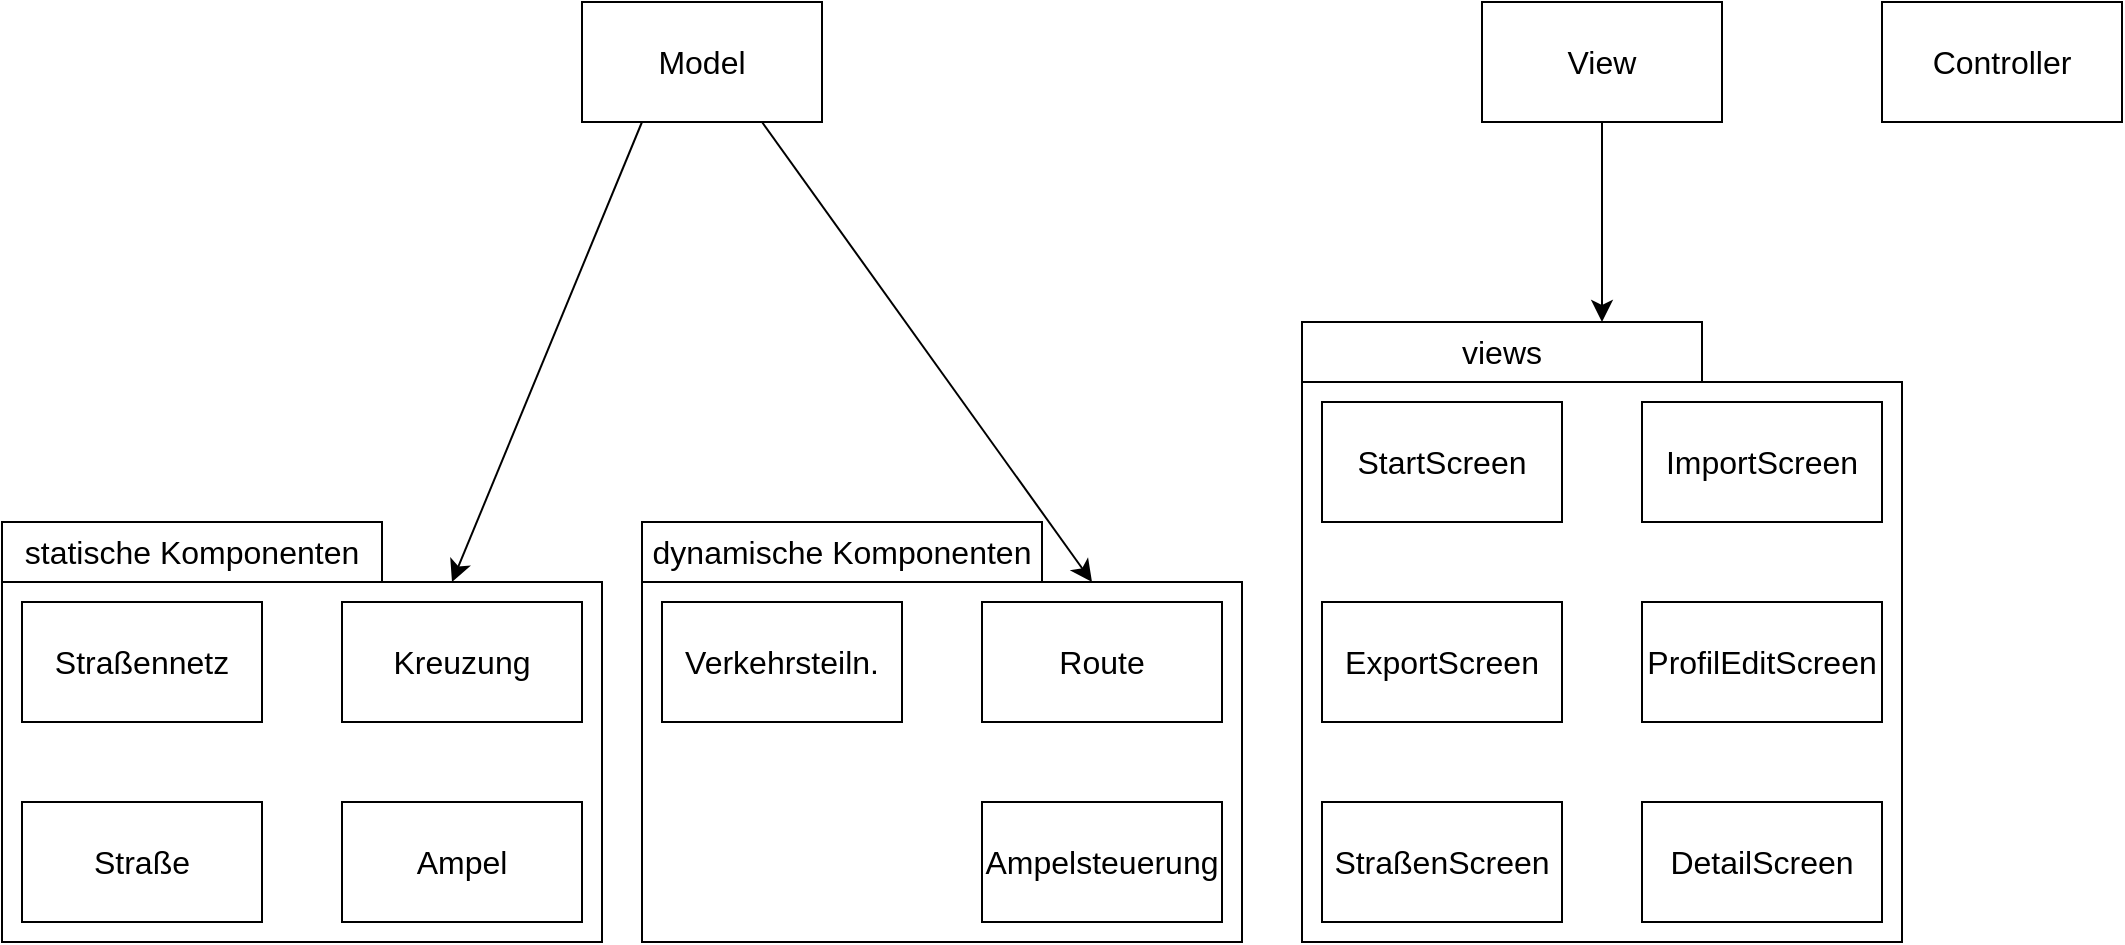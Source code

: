 <mxfile version="21.2.1" type="device">
  <diagram name="Seite-1" id="WXOj8JIt8-ii2NLE5okV">
    <mxGraphModel dx="1834" dy="1275" grid="1" gridSize="10" guides="1" tooltips="1" connect="1" arrows="1" fold="1" page="0" pageScale="1" pageWidth="827" pageHeight="1169" math="0" shadow="0">
      <root>
        <mxCell id="0" />
        <mxCell id="1" parent="0" />
        <mxCell id="E2Tey_hEMCp2Zjye5Bft-16" value="" style="rounded=0;whiteSpace=wrap;html=1;fontSize=16;" parent="1" vertex="1">
          <mxGeometry x="-50" y="210" width="300" height="180" as="geometry" />
        </mxCell>
        <mxCell id="E2Tey_hEMCp2Zjye5Bft-14" value="" style="rounded=0;whiteSpace=wrap;html=1;fontSize=16;" parent="1" vertex="1">
          <mxGeometry x="-370" y="180" width="190" height="30" as="geometry" />
        </mxCell>
        <mxCell id="E2Tey_hEMCp2Zjye5Bft-10" value="" style="rounded=0;whiteSpace=wrap;html=1;fontSize=16;" parent="1" vertex="1">
          <mxGeometry x="-370" y="210" width="300" height="180" as="geometry" />
        </mxCell>
        <mxCell id="E2Tey_hEMCp2Zjye5Bft-23" style="edgeStyle=none;curved=1;rounded=0;orthogonalLoop=1;jettySize=auto;html=1;exitX=0.25;exitY=1;exitDx=0;exitDy=0;entryX=0.75;entryY=0;entryDx=0;entryDy=0;fontSize=12;startSize=8;endSize=8;" parent="1" source="E2Tey_hEMCp2Zjye5Bft-1" target="E2Tey_hEMCp2Zjye5Bft-10" edge="1">
          <mxGeometry relative="1" as="geometry" />
        </mxCell>
        <mxCell id="E2Tey_hEMCp2Zjye5Bft-24" style="edgeStyle=none;curved=1;rounded=0;orthogonalLoop=1;jettySize=auto;html=1;exitX=0.75;exitY=1;exitDx=0;exitDy=0;entryX=0.75;entryY=0;entryDx=0;entryDy=0;fontSize=12;startSize=8;endSize=8;" parent="1" source="E2Tey_hEMCp2Zjye5Bft-1" target="E2Tey_hEMCp2Zjye5Bft-16" edge="1">
          <mxGeometry relative="1" as="geometry" />
        </mxCell>
        <mxCell id="E2Tey_hEMCp2Zjye5Bft-1" value="Model" style="rounded=0;whiteSpace=wrap;html=1;fontSize=16;" parent="1" vertex="1">
          <mxGeometry x="-80" y="-80" width="120" height="60" as="geometry" />
        </mxCell>
        <mxCell id="E2Tey_hEMCp2Zjye5Bft-34" style="edgeStyle=none;curved=1;rounded=0;orthogonalLoop=1;jettySize=auto;html=1;exitX=0.5;exitY=1;exitDx=0;exitDy=0;entryX=0.75;entryY=0;entryDx=0;entryDy=0;fontSize=12;startSize=8;endSize=8;" parent="1" source="E2Tey_hEMCp2Zjye5Bft-2" target="E2Tey_hEMCp2Zjye5Bft-27" edge="1">
          <mxGeometry relative="1" as="geometry" />
        </mxCell>
        <mxCell id="E2Tey_hEMCp2Zjye5Bft-2" value="View" style="rounded=0;whiteSpace=wrap;html=1;fontSize=16;" parent="1" vertex="1">
          <mxGeometry x="370" y="-80" width="120" height="60" as="geometry" />
        </mxCell>
        <mxCell id="E2Tey_hEMCp2Zjye5Bft-3" value="Controller" style="rounded=0;whiteSpace=wrap;html=1;fontSize=16;" parent="1" vertex="1">
          <mxGeometry x="570" y="-80" width="120" height="60" as="geometry" />
        </mxCell>
        <mxCell id="E2Tey_hEMCp2Zjye5Bft-4" value="Straßennetz" style="rounded=0;whiteSpace=wrap;html=1;fontSize=16;" parent="1" vertex="1">
          <mxGeometry x="-360" y="220" width="120" height="60" as="geometry" />
        </mxCell>
        <mxCell id="E2Tey_hEMCp2Zjye5Bft-5" value="Straße" style="rounded=0;whiteSpace=wrap;html=1;fontSize=16;" parent="1" vertex="1">
          <mxGeometry x="-360" y="320" width="120" height="60" as="geometry" />
        </mxCell>
        <mxCell id="E2Tey_hEMCp2Zjye5Bft-6" value="Kreuzung" style="rounded=0;whiteSpace=wrap;html=1;fontSize=16;" parent="1" vertex="1">
          <mxGeometry x="-200" y="220" width="120" height="60" as="geometry" />
        </mxCell>
        <mxCell id="E2Tey_hEMCp2Zjye5Bft-7" value="Ampel" style="rounded=0;whiteSpace=wrap;html=1;fontSize=16;" parent="1" vertex="1">
          <mxGeometry x="-200" y="320" width="120" height="60" as="geometry" />
        </mxCell>
        <mxCell id="E2Tey_hEMCp2Zjye5Bft-8" value="Verkehrsteiln." style="rounded=0;whiteSpace=wrap;html=1;fontSize=16;" parent="1" vertex="1">
          <mxGeometry x="-40" y="220" width="120" height="60" as="geometry" />
        </mxCell>
        <mxCell id="E2Tey_hEMCp2Zjye5Bft-9" value="Route" style="rounded=0;whiteSpace=wrap;html=1;fontSize=16;" parent="1" vertex="1">
          <mxGeometry x="120" y="220" width="120" height="60" as="geometry" />
        </mxCell>
        <mxCell id="E2Tey_hEMCp2Zjye5Bft-13" value="statische Komponenten" style="text;html=1;strokeColor=none;fillColor=none;align=center;verticalAlign=middle;whiteSpace=wrap;rounded=0;fontSize=16;" parent="1" vertex="1">
          <mxGeometry x="-370" y="180" width="190" height="30" as="geometry" />
        </mxCell>
        <mxCell id="E2Tey_hEMCp2Zjye5Bft-15" value="" style="rounded=0;whiteSpace=wrap;html=1;fontSize=16;" parent="1" vertex="1">
          <mxGeometry x="-50" y="180" width="200" height="30" as="geometry" />
        </mxCell>
        <mxCell id="E2Tey_hEMCp2Zjye5Bft-17" value="dynamische Komponenten" style="text;html=1;strokeColor=none;fillColor=none;align=center;verticalAlign=middle;whiteSpace=wrap;rounded=0;fontSize=16;" parent="1" vertex="1">
          <mxGeometry x="-50" y="180" width="200" height="30" as="geometry" />
        </mxCell>
        <mxCell id="E2Tey_hEMCp2Zjye5Bft-22" value="Ampelsteuerung" style="rounded=0;whiteSpace=wrap;html=1;fontSize=16;" parent="1" vertex="1">
          <mxGeometry x="120" y="320" width="120" height="60" as="geometry" />
        </mxCell>
        <mxCell id="E2Tey_hEMCp2Zjye5Bft-25" value="" style="rounded=0;whiteSpace=wrap;html=1;fontSize=16;" parent="1" vertex="1">
          <mxGeometry x="280" y="110" width="300" height="280" as="geometry" />
        </mxCell>
        <mxCell id="E2Tey_hEMCp2Zjye5Bft-26" value="" style="rounded=0;whiteSpace=wrap;html=1;fontSize=16;" parent="1" vertex="1">
          <mxGeometry x="280" y="80" width="200" height="30" as="geometry" />
        </mxCell>
        <mxCell id="E2Tey_hEMCp2Zjye5Bft-27" value="views" style="text;html=1;strokeColor=none;fillColor=none;align=center;verticalAlign=middle;whiteSpace=wrap;rounded=0;fontSize=16;" parent="1" vertex="1">
          <mxGeometry x="280" y="80" width="200" height="30" as="geometry" />
        </mxCell>
        <mxCell id="E2Tey_hEMCp2Zjye5Bft-28" value="StartScreen" style="rounded=0;whiteSpace=wrap;html=1;fontSize=16;" parent="1" vertex="1">
          <mxGeometry x="290" y="120" width="120" height="60" as="geometry" />
        </mxCell>
        <mxCell id="E2Tey_hEMCp2Zjye5Bft-29" value="ImportScreen" style="rounded=0;whiteSpace=wrap;html=1;fontSize=16;" parent="1" vertex="1">
          <mxGeometry x="450" y="120" width="120" height="60" as="geometry" />
        </mxCell>
        <mxCell id="E2Tey_hEMCp2Zjye5Bft-30" value="ExportScreen" style="rounded=0;whiteSpace=wrap;html=1;fontSize=16;" parent="1" vertex="1">
          <mxGeometry x="290" y="220" width="120" height="60" as="geometry" />
        </mxCell>
        <mxCell id="E2Tey_hEMCp2Zjye5Bft-31" value="ProfilEditScreen" style="rounded=0;whiteSpace=wrap;html=1;fontSize=16;" parent="1" vertex="1">
          <mxGeometry x="450" y="220" width="120" height="60" as="geometry" />
        </mxCell>
        <mxCell id="E2Tey_hEMCp2Zjye5Bft-32" value="StraßenScreen" style="rounded=0;whiteSpace=wrap;html=1;fontSize=16;" parent="1" vertex="1">
          <mxGeometry x="290" y="320" width="120" height="60" as="geometry" />
        </mxCell>
        <mxCell id="E2Tey_hEMCp2Zjye5Bft-33" value="DetailScreen" style="rounded=0;whiteSpace=wrap;html=1;fontSize=16;" parent="1" vertex="1">
          <mxGeometry x="450" y="320" width="120" height="60" as="geometry" />
        </mxCell>
      </root>
    </mxGraphModel>
  </diagram>
</mxfile>
